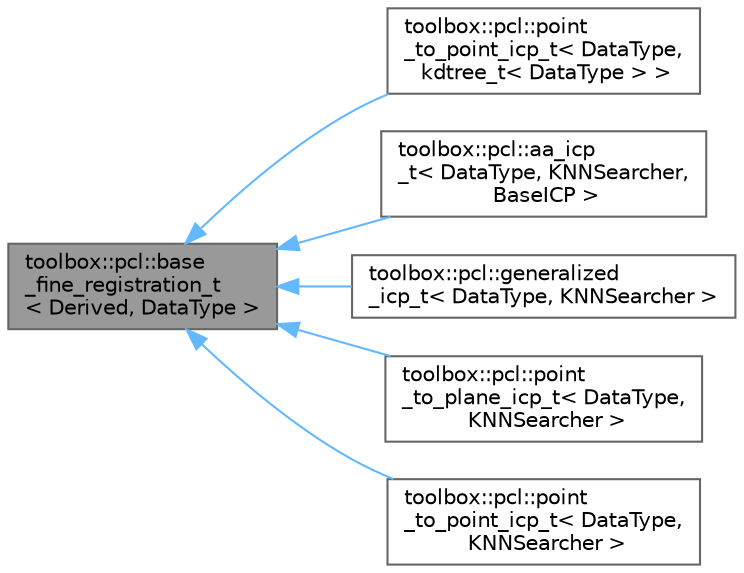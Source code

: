digraph "toolbox::pcl::base_fine_registration_t&lt; Derived, DataType &gt;"
{
 // LATEX_PDF_SIZE
  bgcolor="transparent";
  edge [fontname=Helvetica,fontsize=10,labelfontname=Helvetica,labelfontsize=10];
  node [fontname=Helvetica,fontsize=10,shape=box,height=0.2,width=0.4];
  rankdir="LR";
  Node1 [id="Node000001",label="toolbox::pcl::base\l_fine_registration_t\l\< Derived, DataType \>",height=0.2,width=0.4,color="gray40", fillcolor="grey60", style="filled", fontcolor="black",tooltip="细配准算法的基类（CRTP模式） / Base class for fine registration algorithms (CRTP pattern)"];
  Node1 -> Node2 [id="edge1_Node000001_Node000002",dir="back",color="steelblue1",style="solid",tooltip=" "];
  Node2 [id="Node000002",label="toolbox::pcl::point\l_to_point_icp_t\< DataType,\l kdtree_t\< DataType \> \>",height=0.2,width=0.4,color="gray40", fillcolor="white", style="filled",URL="$classtoolbox_1_1pcl_1_1point__to__point__icp__t.html",tooltip=" "];
  Node1 -> Node3 [id="edge2_Node000001_Node000003",dir="back",color="steelblue1",style="solid",tooltip=" "];
  Node3 [id="Node000003",label="toolbox::pcl::aa_icp\l_t\< DataType, KNNSearcher,\l BaseICP \>",height=0.2,width=0.4,color="gray40", fillcolor="white", style="filled",URL="$classtoolbox_1_1pcl_1_1aa__icp__t.html",tooltip="AA-ICP (Anderson Acceleration ICP) 算法实现 / AA-ICP algorithm implementation."];
  Node1 -> Node4 [id="edge3_Node000001_Node000004",dir="back",color="steelblue1",style="solid",tooltip=" "];
  Node4 [id="Node000004",label="toolbox::pcl::generalized\l_icp_t\< DataType, KNNSearcher \>",height=0.2,width=0.4,color="gray40", fillcolor="white", style="filled",URL="$classtoolbox_1_1pcl_1_1generalized__icp__t.html",tooltip="Generalized ICP (Plane-to-Plane) 算法实现 / Generalized ICP algorithm implementation."];
  Node1 -> Node5 [id="edge4_Node000001_Node000005",dir="back",color="steelblue1",style="solid",tooltip=" "];
  Node5 [id="Node000005",label="toolbox::pcl::point\l_to_plane_icp_t\< DataType,\l KNNSearcher \>",height=0.2,width=0.4,color="gray40", fillcolor="white", style="filled",URL="$classtoolbox_1_1pcl_1_1point__to__plane__icp__t.html",tooltip="Point-to-Plane ICP 算法实现 / Point-to-Plane ICP algorithm implementation."];
  Node1 -> Node6 [id="edge5_Node000001_Node000006",dir="back",color="steelblue1",style="solid",tooltip=" "];
  Node6 [id="Node000006",label="toolbox::pcl::point\l_to_point_icp_t\< DataType,\l KNNSearcher \>",height=0.2,width=0.4,color="gray40", fillcolor="white", style="filled",URL="$classtoolbox_1_1pcl_1_1point__to__point__icp__t.html",tooltip="Point-to-Point ICP 算法实现 / Point-to-Point ICP algorithm implementation."];
}
